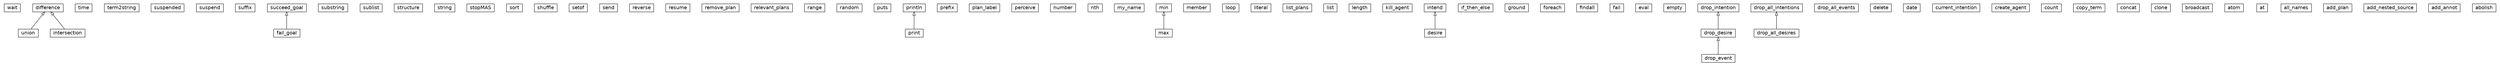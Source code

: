 #!/usr/local/bin/dot
#
# Class diagram 
# Generated by UMLGraph version 5.1 (http://www.umlgraph.org/)
#

digraph G {
	edge [fontname="Helvetica",fontsize=10,labelfontname="Helvetica",labelfontsize=10];
	node [fontname="Helvetica",fontsize=10,shape=plaintext];
	nodesep=0.25;
	ranksep=0.5;
	// jason.stdlib.wait
	c4725 [label=<<table title="jason.stdlib.wait" border="0" cellborder="1" cellspacing="0" cellpadding="2" port="p" href="./wait.html">
		<tr><td><table border="0" cellspacing="0" cellpadding="1">
<tr><td align="center" balign="center"> wait </td></tr>
		</table></td></tr>
		</table>>, fontname="Helvetica", fontcolor="black", fontsize=14.0];
	// jason.stdlib.union
	c4726 [label=<<table title="jason.stdlib.union" border="0" cellborder="1" cellspacing="0" cellpadding="2" port="p" href="./union.html">
		<tr><td><table border="0" cellspacing="0" cellpadding="1">
<tr><td align="center" balign="center"> union </td></tr>
		</table></td></tr>
		</table>>, fontname="Helvetica", fontcolor="black", fontsize=14.0];
	// jason.stdlib.time
	c4727 [label=<<table title="jason.stdlib.time" border="0" cellborder="1" cellspacing="0" cellpadding="2" port="p" href="./time.html">
		<tr><td><table border="0" cellspacing="0" cellpadding="1">
<tr><td align="center" balign="center"> time </td></tr>
		</table></td></tr>
		</table>>, fontname="Helvetica", fontcolor="black", fontsize=14.0];
	// jason.stdlib.term2string
	c4728 [label=<<table title="jason.stdlib.term2string" border="0" cellborder="1" cellspacing="0" cellpadding="2" port="p" href="./term2string.html">
		<tr><td><table border="0" cellspacing="0" cellpadding="1">
<tr><td align="center" balign="center"> term2string </td></tr>
		</table></td></tr>
		</table>>, fontname="Helvetica", fontcolor="black", fontsize=14.0];
	// jason.stdlib.suspended
	c4729 [label=<<table title="jason.stdlib.suspended" border="0" cellborder="1" cellspacing="0" cellpadding="2" port="p" href="./suspended.html">
		<tr><td><table border="0" cellspacing="0" cellpadding="1">
<tr><td align="center" balign="center"> suspended </td></tr>
		</table></td></tr>
		</table>>, fontname="Helvetica", fontcolor="black", fontsize=14.0];
	// jason.stdlib.suspend
	c4730 [label=<<table title="jason.stdlib.suspend" border="0" cellborder="1" cellspacing="0" cellpadding="2" port="p" href="./suspend.html">
		<tr><td><table border="0" cellspacing="0" cellpadding="1">
<tr><td align="center" balign="center"> suspend </td></tr>
		</table></td></tr>
		</table>>, fontname="Helvetica", fontcolor="black", fontsize=14.0];
	// jason.stdlib.suffix
	c4731 [label=<<table title="jason.stdlib.suffix" border="0" cellborder="1" cellspacing="0" cellpadding="2" port="p" href="./suffix.html">
		<tr><td><table border="0" cellspacing="0" cellpadding="1">
<tr><td align="center" balign="center"> suffix </td></tr>
		</table></td></tr>
		</table>>, fontname="Helvetica", fontcolor="black", fontsize=14.0];
	// jason.stdlib.succeed_goal
	c4732 [label=<<table title="jason.stdlib.succeed_goal" border="0" cellborder="1" cellspacing="0" cellpadding="2" port="p" href="./succeed_goal.html">
		<tr><td><table border="0" cellspacing="0" cellpadding="1">
<tr><td align="center" balign="center"> succeed_goal </td></tr>
		</table></td></tr>
		</table>>, fontname="Helvetica", fontcolor="black", fontsize=14.0];
	// jason.stdlib.substring
	c4733 [label=<<table title="jason.stdlib.substring" border="0" cellborder="1" cellspacing="0" cellpadding="2" port="p" href="./substring.html">
		<tr><td><table border="0" cellspacing="0" cellpadding="1">
<tr><td align="center" balign="center"> substring </td></tr>
		</table></td></tr>
		</table>>, fontname="Helvetica", fontcolor="black", fontsize=14.0];
	// jason.stdlib.sublist
	c4734 [label=<<table title="jason.stdlib.sublist" border="0" cellborder="1" cellspacing="0" cellpadding="2" port="p" href="./sublist.html">
		<tr><td><table border="0" cellspacing="0" cellpadding="1">
<tr><td align="center" balign="center"> sublist </td></tr>
		</table></td></tr>
		</table>>, fontname="Helvetica", fontcolor="black", fontsize=14.0];
	// jason.stdlib.structure
	c4735 [label=<<table title="jason.stdlib.structure" border="0" cellborder="1" cellspacing="0" cellpadding="2" port="p" href="./structure.html">
		<tr><td><table border="0" cellspacing="0" cellpadding="1">
<tr><td align="center" balign="center"> structure </td></tr>
		</table></td></tr>
		</table>>, fontname="Helvetica", fontcolor="black", fontsize=14.0];
	// jason.stdlib.string
	c4736 [label=<<table title="jason.stdlib.string" border="0" cellborder="1" cellspacing="0" cellpadding="2" port="p" href="./string.html">
		<tr><td><table border="0" cellspacing="0" cellpadding="1">
<tr><td align="center" balign="center"> string </td></tr>
		</table></td></tr>
		</table>>, fontname="Helvetica", fontcolor="black", fontsize=14.0];
	// jason.stdlib.stopMAS
	c4737 [label=<<table title="jason.stdlib.stopMAS" border="0" cellborder="1" cellspacing="0" cellpadding="2" port="p" href="./stopMAS.html">
		<tr><td><table border="0" cellspacing="0" cellpadding="1">
<tr><td align="center" balign="center"> stopMAS </td></tr>
		</table></td></tr>
		</table>>, fontname="Helvetica", fontcolor="black", fontsize=14.0];
	// jason.stdlib.sort
	c4738 [label=<<table title="jason.stdlib.sort" border="0" cellborder="1" cellspacing="0" cellpadding="2" port="p" href="./sort.html">
		<tr><td><table border="0" cellspacing="0" cellpadding="1">
<tr><td align="center" balign="center"> sort </td></tr>
		</table></td></tr>
		</table>>, fontname="Helvetica", fontcolor="black", fontsize=14.0];
	// jason.stdlib.shuffle
	c4739 [label=<<table title="jason.stdlib.shuffle" border="0" cellborder="1" cellspacing="0" cellpadding="2" port="p" href="./shuffle.html">
		<tr><td><table border="0" cellspacing="0" cellpadding="1">
<tr><td align="center" balign="center"> shuffle </td></tr>
		</table></td></tr>
		</table>>, fontname="Helvetica", fontcolor="black", fontsize=14.0];
	// jason.stdlib.setof
	c4740 [label=<<table title="jason.stdlib.setof" border="0" cellborder="1" cellspacing="0" cellpadding="2" port="p" href="./setof.html">
		<tr><td><table border="0" cellspacing="0" cellpadding="1">
<tr><td align="center" balign="center"> setof </td></tr>
		</table></td></tr>
		</table>>, fontname="Helvetica", fontcolor="black", fontsize=14.0];
	// jason.stdlib.send
	c4741 [label=<<table title="jason.stdlib.send" border="0" cellborder="1" cellspacing="0" cellpadding="2" port="p" href="./send.html">
		<tr><td><table border="0" cellspacing="0" cellpadding="1">
<tr><td align="center" balign="center"> send </td></tr>
		</table></td></tr>
		</table>>, fontname="Helvetica", fontcolor="black", fontsize=14.0];
	// jason.stdlib.reverse
	c4742 [label=<<table title="jason.stdlib.reverse" border="0" cellborder="1" cellspacing="0" cellpadding="2" port="p" href="./reverse.html">
		<tr><td><table border="0" cellspacing="0" cellpadding="1">
<tr><td align="center" balign="center"> reverse </td></tr>
		</table></td></tr>
		</table>>, fontname="Helvetica", fontcolor="black", fontsize=14.0];
	// jason.stdlib.resume
	c4743 [label=<<table title="jason.stdlib.resume" border="0" cellborder="1" cellspacing="0" cellpadding="2" port="p" href="./resume.html">
		<tr><td><table border="0" cellspacing="0" cellpadding="1">
<tr><td align="center" balign="center"> resume </td></tr>
		</table></td></tr>
		</table>>, fontname="Helvetica", fontcolor="black", fontsize=14.0];
	// jason.stdlib.remove_plan
	c4744 [label=<<table title="jason.stdlib.remove_plan" border="0" cellborder="1" cellspacing="0" cellpadding="2" port="p" href="./remove_plan.html">
		<tr><td><table border="0" cellspacing="0" cellpadding="1">
<tr><td align="center" balign="center"> remove_plan </td></tr>
		</table></td></tr>
		</table>>, fontname="Helvetica", fontcolor="black", fontsize=14.0];
	// jason.stdlib.relevant_plans
	c4745 [label=<<table title="jason.stdlib.relevant_plans" border="0" cellborder="1" cellspacing="0" cellpadding="2" port="p" href="./relevant_plans.html">
		<tr><td><table border="0" cellspacing="0" cellpadding="1">
<tr><td align="center" balign="center"> relevant_plans </td></tr>
		</table></td></tr>
		</table>>, fontname="Helvetica", fontcolor="black", fontsize=14.0];
	// jason.stdlib.range
	c4746 [label=<<table title="jason.stdlib.range" border="0" cellborder="1" cellspacing="0" cellpadding="2" port="p" href="./range.html">
		<tr><td><table border="0" cellspacing="0" cellpadding="1">
<tr><td align="center" balign="center"> range </td></tr>
		</table></td></tr>
		</table>>, fontname="Helvetica", fontcolor="black", fontsize=14.0];
	// jason.stdlib.random
	c4747 [label=<<table title="jason.stdlib.random" border="0" cellborder="1" cellspacing="0" cellpadding="2" port="p" href="./random.html">
		<tr><td><table border="0" cellspacing="0" cellpadding="1">
<tr><td align="center" balign="center"> random </td></tr>
		</table></td></tr>
		</table>>, fontname="Helvetica", fontcolor="black", fontsize=14.0];
	// jason.stdlib.puts
	c4748 [label=<<table title="jason.stdlib.puts" border="0" cellborder="1" cellspacing="0" cellpadding="2" port="p" href="./puts.html">
		<tr><td><table border="0" cellspacing="0" cellpadding="1">
<tr><td align="center" balign="center"> puts </td></tr>
		</table></td></tr>
		</table>>, fontname="Helvetica", fontcolor="black", fontsize=14.0];
	// jason.stdlib.println
	c4749 [label=<<table title="jason.stdlib.println" border="0" cellborder="1" cellspacing="0" cellpadding="2" port="p" href="./println.html">
		<tr><td><table border="0" cellspacing="0" cellpadding="1">
<tr><td align="center" balign="center"> println </td></tr>
		</table></td></tr>
		</table>>, fontname="Helvetica", fontcolor="black", fontsize=14.0];
	// jason.stdlib.print
	c4750 [label=<<table title="jason.stdlib.print" border="0" cellborder="1" cellspacing="0" cellpadding="2" port="p" href="./print.html">
		<tr><td><table border="0" cellspacing="0" cellpadding="1">
<tr><td align="center" balign="center"> print </td></tr>
		</table></td></tr>
		</table>>, fontname="Helvetica", fontcolor="black", fontsize=14.0];
	// jason.stdlib.prefix
	c4751 [label=<<table title="jason.stdlib.prefix" border="0" cellborder="1" cellspacing="0" cellpadding="2" port="p" href="./prefix.html">
		<tr><td><table border="0" cellspacing="0" cellpadding="1">
<tr><td align="center" balign="center"> prefix </td></tr>
		</table></td></tr>
		</table>>, fontname="Helvetica", fontcolor="black", fontsize=14.0];
	// jason.stdlib.plan_label
	c4752 [label=<<table title="jason.stdlib.plan_label" border="0" cellborder="1" cellspacing="0" cellpadding="2" port="p" href="./plan_label.html">
		<tr><td><table border="0" cellspacing="0" cellpadding="1">
<tr><td align="center" balign="center"> plan_label </td></tr>
		</table></td></tr>
		</table>>, fontname="Helvetica", fontcolor="black", fontsize=14.0];
	// jason.stdlib.perceive
	c4753 [label=<<table title="jason.stdlib.perceive" border="0" cellborder="1" cellspacing="0" cellpadding="2" port="p" href="./perceive.html">
		<tr><td><table border="0" cellspacing="0" cellpadding="1">
<tr><td align="center" balign="center"> perceive </td></tr>
		</table></td></tr>
		</table>>, fontname="Helvetica", fontcolor="black", fontsize=14.0];
	// jason.stdlib.number
	c4754 [label=<<table title="jason.stdlib.number" border="0" cellborder="1" cellspacing="0" cellpadding="2" port="p" href="./number.html">
		<tr><td><table border="0" cellspacing="0" cellpadding="1">
<tr><td align="center" balign="center"> number </td></tr>
		</table></td></tr>
		</table>>, fontname="Helvetica", fontcolor="black", fontsize=14.0];
	// jason.stdlib.nth
	c4755 [label=<<table title="jason.stdlib.nth" border="0" cellborder="1" cellspacing="0" cellpadding="2" port="p" href="./nth.html">
		<tr><td><table border="0" cellspacing="0" cellpadding="1">
<tr><td align="center" balign="center"> nth </td></tr>
		</table></td></tr>
		</table>>, fontname="Helvetica", fontcolor="black", fontsize=14.0];
	// jason.stdlib.my_name
	c4756 [label=<<table title="jason.stdlib.my_name" border="0" cellborder="1" cellspacing="0" cellpadding="2" port="p" href="./my_name.html">
		<tr><td><table border="0" cellspacing="0" cellpadding="1">
<tr><td align="center" balign="center"> my_name </td></tr>
		</table></td></tr>
		</table>>, fontname="Helvetica", fontcolor="black", fontsize=14.0];
	// jason.stdlib.min
	c4757 [label=<<table title="jason.stdlib.min" border="0" cellborder="1" cellspacing="0" cellpadding="2" port="p" href="./min.html">
		<tr><td><table border="0" cellspacing="0" cellpadding="1">
<tr><td align="center" balign="center"> min </td></tr>
		</table></td></tr>
		</table>>, fontname="Helvetica", fontcolor="black", fontsize=14.0];
	// jason.stdlib.member
	c4758 [label=<<table title="jason.stdlib.member" border="0" cellborder="1" cellspacing="0" cellpadding="2" port="p" href="./member.html">
		<tr><td><table border="0" cellspacing="0" cellpadding="1">
<tr><td align="center" balign="center"> member </td></tr>
		</table></td></tr>
		</table>>, fontname="Helvetica", fontcolor="black", fontsize=14.0];
	// jason.stdlib.max
	c4759 [label=<<table title="jason.stdlib.max" border="0" cellborder="1" cellspacing="0" cellpadding="2" port="p" href="./max.html">
		<tr><td><table border="0" cellspacing="0" cellpadding="1">
<tr><td align="center" balign="center"> max </td></tr>
		</table></td></tr>
		</table>>, fontname="Helvetica", fontcolor="black", fontsize=14.0];
	// jason.stdlib.loop
	c4760 [label=<<table title="jason.stdlib.loop" border="0" cellborder="1" cellspacing="0" cellpadding="2" port="p" href="./loop.html">
		<tr><td><table border="0" cellspacing="0" cellpadding="1">
<tr><td align="center" balign="center"> loop </td></tr>
		</table></td></tr>
		</table>>, fontname="Helvetica", fontcolor="black", fontsize=14.0];
	// jason.stdlib.literal
	c4761 [label=<<table title="jason.stdlib.literal" border="0" cellborder="1" cellspacing="0" cellpadding="2" port="p" href="./literal.html">
		<tr><td><table border="0" cellspacing="0" cellpadding="1">
<tr><td align="center" balign="center"> literal </td></tr>
		</table></td></tr>
		</table>>, fontname="Helvetica", fontcolor="black", fontsize=14.0];
	// jason.stdlib.list_plans
	c4762 [label=<<table title="jason.stdlib.list_plans" border="0" cellborder="1" cellspacing="0" cellpadding="2" port="p" href="./list_plans.html">
		<tr><td><table border="0" cellspacing="0" cellpadding="1">
<tr><td align="center" balign="center"> list_plans </td></tr>
		</table></td></tr>
		</table>>, fontname="Helvetica", fontcolor="black", fontsize=14.0];
	// jason.stdlib.list
	c4763 [label=<<table title="jason.stdlib.list" border="0" cellborder="1" cellspacing="0" cellpadding="2" port="p" href="./list.html">
		<tr><td><table border="0" cellspacing="0" cellpadding="1">
<tr><td align="center" balign="center"> list </td></tr>
		</table></td></tr>
		</table>>, fontname="Helvetica", fontcolor="black", fontsize=14.0];
	// jason.stdlib.length
	c4764 [label=<<table title="jason.stdlib.length" border="0" cellborder="1" cellspacing="0" cellpadding="2" port="p" href="./length.html">
		<tr><td><table border="0" cellspacing="0" cellpadding="1">
<tr><td align="center" balign="center"> length </td></tr>
		</table></td></tr>
		</table>>, fontname="Helvetica", fontcolor="black", fontsize=14.0];
	// jason.stdlib.kill_agent
	c4765 [label=<<table title="jason.stdlib.kill_agent" border="0" cellborder="1" cellspacing="0" cellpadding="2" port="p" href="./kill_agent.html">
		<tr><td><table border="0" cellspacing="0" cellpadding="1">
<tr><td align="center" balign="center"> kill_agent </td></tr>
		</table></td></tr>
		</table>>, fontname="Helvetica", fontcolor="black", fontsize=14.0];
	// jason.stdlib.intersection
	c4766 [label=<<table title="jason.stdlib.intersection" border="0" cellborder="1" cellspacing="0" cellpadding="2" port="p" href="./intersection.html">
		<tr><td><table border="0" cellspacing="0" cellpadding="1">
<tr><td align="center" balign="center"> intersection </td></tr>
		</table></td></tr>
		</table>>, fontname="Helvetica", fontcolor="black", fontsize=14.0];
	// jason.stdlib.intend
	c4767 [label=<<table title="jason.stdlib.intend" border="0" cellborder="1" cellspacing="0" cellpadding="2" port="p" href="./intend.html">
		<tr><td><table border="0" cellspacing="0" cellpadding="1">
<tr><td align="center" balign="center"> intend </td></tr>
		</table></td></tr>
		</table>>, fontname="Helvetica", fontcolor="black", fontsize=14.0];
	// jason.stdlib.if_then_else
	c4768 [label=<<table title="jason.stdlib.if_then_else" border="0" cellborder="1" cellspacing="0" cellpadding="2" port="p" href="./if_then_else.html">
		<tr><td><table border="0" cellspacing="0" cellpadding="1">
<tr><td align="center" balign="center"> if_then_else </td></tr>
		</table></td></tr>
		</table>>, fontname="Helvetica", fontcolor="black", fontsize=14.0];
	// jason.stdlib.ground
	c4769 [label=<<table title="jason.stdlib.ground" border="0" cellborder="1" cellspacing="0" cellpadding="2" port="p" href="./ground.html">
		<tr><td><table border="0" cellspacing="0" cellpadding="1">
<tr><td align="center" balign="center"> ground </td></tr>
		</table></td></tr>
		</table>>, fontname="Helvetica", fontcolor="black", fontsize=14.0];
	// jason.stdlib.foreach
	c4770 [label=<<table title="jason.stdlib.foreach" border="0" cellborder="1" cellspacing="0" cellpadding="2" port="p" href="./foreach.html">
		<tr><td><table border="0" cellspacing="0" cellpadding="1">
<tr><td align="center" balign="center"> foreach </td></tr>
		</table></td></tr>
		</table>>, fontname="Helvetica", fontcolor="black", fontsize=14.0];
	// jason.stdlib.findall
	c4771 [label=<<table title="jason.stdlib.findall" border="0" cellborder="1" cellspacing="0" cellpadding="2" port="p" href="./findall.html">
		<tr><td><table border="0" cellspacing="0" cellpadding="1">
<tr><td align="center" balign="center"> findall </td></tr>
		</table></td></tr>
		</table>>, fontname="Helvetica", fontcolor="black", fontsize=14.0];
	// jason.stdlib.fail_goal
	c4772 [label=<<table title="jason.stdlib.fail_goal" border="0" cellborder="1" cellspacing="0" cellpadding="2" port="p" href="./fail_goal.html">
		<tr><td><table border="0" cellspacing="0" cellpadding="1">
<tr><td align="center" balign="center"> fail_goal </td></tr>
		</table></td></tr>
		</table>>, fontname="Helvetica", fontcolor="black", fontsize=14.0];
	// jason.stdlib.fail
	c4773 [label=<<table title="jason.stdlib.fail" border="0" cellborder="1" cellspacing="0" cellpadding="2" port="p" href="./fail.html">
		<tr><td><table border="0" cellspacing="0" cellpadding="1">
<tr><td align="center" balign="center"> fail </td></tr>
		</table></td></tr>
		</table>>, fontname="Helvetica", fontcolor="black", fontsize=14.0];
	// jason.stdlib.eval
	c4774 [label=<<table title="jason.stdlib.eval" border="0" cellborder="1" cellspacing="0" cellpadding="2" port="p" href="./eval.html">
		<tr><td><table border="0" cellspacing="0" cellpadding="1">
<tr><td align="center" balign="center"> eval </td></tr>
		</table></td></tr>
		</table>>, fontname="Helvetica", fontcolor="black", fontsize=14.0];
	// jason.stdlib.empty
	c4775 [label=<<table title="jason.stdlib.empty" border="0" cellborder="1" cellspacing="0" cellpadding="2" port="p" href="./empty.html">
		<tr><td><table border="0" cellspacing="0" cellpadding="1">
<tr><td align="center" balign="center"> empty </td></tr>
		</table></td></tr>
		</table>>, fontname="Helvetica", fontcolor="black", fontsize=14.0];
	// jason.stdlib.drop_intention
	c4776 [label=<<table title="jason.stdlib.drop_intention" border="0" cellborder="1" cellspacing="0" cellpadding="2" port="p" href="./drop_intention.html">
		<tr><td><table border="0" cellspacing="0" cellpadding="1">
<tr><td align="center" balign="center"> drop_intention </td></tr>
		</table></td></tr>
		</table>>, fontname="Helvetica", fontcolor="black", fontsize=14.0];
	// jason.stdlib.drop_event
	c4777 [label=<<table title="jason.stdlib.drop_event" border="0" cellborder="1" cellspacing="0" cellpadding="2" port="p" href="./drop_event.html">
		<tr><td><table border="0" cellspacing="0" cellpadding="1">
<tr><td align="center" balign="center"> drop_event </td></tr>
		</table></td></tr>
		</table>>, fontname="Helvetica", fontcolor="black", fontsize=14.0];
	// jason.stdlib.drop_desire
	c4778 [label=<<table title="jason.stdlib.drop_desire" border="0" cellborder="1" cellspacing="0" cellpadding="2" port="p" href="./drop_desire.html">
		<tr><td><table border="0" cellspacing="0" cellpadding="1">
<tr><td align="center" balign="center"> drop_desire </td></tr>
		</table></td></tr>
		</table>>, fontname="Helvetica", fontcolor="black", fontsize=14.0];
	// jason.stdlib.drop_all_intentions
	c4779 [label=<<table title="jason.stdlib.drop_all_intentions" border="0" cellborder="1" cellspacing="0" cellpadding="2" port="p" href="./drop_all_intentions.html">
		<tr><td><table border="0" cellspacing="0" cellpadding="1">
<tr><td align="center" balign="center"> drop_all_intentions </td></tr>
		</table></td></tr>
		</table>>, fontname="Helvetica", fontcolor="black", fontsize=14.0];
	// jason.stdlib.drop_all_events
	c4780 [label=<<table title="jason.stdlib.drop_all_events" border="0" cellborder="1" cellspacing="0" cellpadding="2" port="p" href="./drop_all_events.html">
		<tr><td><table border="0" cellspacing="0" cellpadding="1">
<tr><td align="center" balign="center"> drop_all_events </td></tr>
		</table></td></tr>
		</table>>, fontname="Helvetica", fontcolor="black", fontsize=14.0];
	// jason.stdlib.drop_all_desires
	c4781 [label=<<table title="jason.stdlib.drop_all_desires" border="0" cellborder="1" cellspacing="0" cellpadding="2" port="p" href="./drop_all_desires.html">
		<tr><td><table border="0" cellspacing="0" cellpadding="1">
<tr><td align="center" balign="center"> drop_all_desires </td></tr>
		</table></td></tr>
		</table>>, fontname="Helvetica", fontcolor="black", fontsize=14.0];
	// jason.stdlib.difference
	c4782 [label=<<table title="jason.stdlib.difference" border="0" cellborder="1" cellspacing="0" cellpadding="2" port="p" href="./difference.html">
		<tr><td><table border="0" cellspacing="0" cellpadding="1">
<tr><td align="center" balign="center"> difference </td></tr>
		</table></td></tr>
		</table>>, fontname="Helvetica", fontcolor="black", fontsize=14.0];
	// jason.stdlib.desire
	c4783 [label=<<table title="jason.stdlib.desire" border="0" cellborder="1" cellspacing="0" cellpadding="2" port="p" href="./desire.html">
		<tr><td><table border="0" cellspacing="0" cellpadding="1">
<tr><td align="center" balign="center"> desire </td></tr>
		</table></td></tr>
		</table>>, fontname="Helvetica", fontcolor="black", fontsize=14.0];
	// jason.stdlib.delete
	c4784 [label=<<table title="jason.stdlib.delete" border="0" cellborder="1" cellspacing="0" cellpadding="2" port="p" href="./delete.html">
		<tr><td><table border="0" cellspacing="0" cellpadding="1">
<tr><td align="center" balign="center"> delete </td></tr>
		</table></td></tr>
		</table>>, fontname="Helvetica", fontcolor="black", fontsize=14.0];
	// jason.stdlib.date
	c4785 [label=<<table title="jason.stdlib.date" border="0" cellborder="1" cellspacing="0" cellpadding="2" port="p" href="./date.html">
		<tr><td><table border="0" cellspacing="0" cellpadding="1">
<tr><td align="center" balign="center"> date </td></tr>
		</table></td></tr>
		</table>>, fontname="Helvetica", fontcolor="black", fontsize=14.0];
	// jason.stdlib.current_intention
	c4786 [label=<<table title="jason.stdlib.current_intention" border="0" cellborder="1" cellspacing="0" cellpadding="2" port="p" href="./current_intention.html">
		<tr><td><table border="0" cellspacing="0" cellpadding="1">
<tr><td align="center" balign="center"> current_intention </td></tr>
		</table></td></tr>
		</table>>, fontname="Helvetica", fontcolor="black", fontsize=14.0];
	// jason.stdlib.create_agent
	c4787 [label=<<table title="jason.stdlib.create_agent" border="0" cellborder="1" cellspacing="0" cellpadding="2" port="p" href="./create_agent.html">
		<tr><td><table border="0" cellspacing="0" cellpadding="1">
<tr><td align="center" balign="center"> create_agent </td></tr>
		</table></td></tr>
		</table>>, fontname="Helvetica", fontcolor="black", fontsize=14.0];
	// jason.stdlib.count
	c4788 [label=<<table title="jason.stdlib.count" border="0" cellborder="1" cellspacing="0" cellpadding="2" port="p" href="./count.html">
		<tr><td><table border="0" cellspacing="0" cellpadding="1">
<tr><td align="center" balign="center"> count </td></tr>
		</table></td></tr>
		</table>>, fontname="Helvetica", fontcolor="black", fontsize=14.0];
	// jason.stdlib.copy_term
	c4789 [label=<<table title="jason.stdlib.copy_term" border="0" cellborder="1" cellspacing="0" cellpadding="2" port="p" href="./copy_term.html">
		<tr><td><table border="0" cellspacing="0" cellpadding="1">
<tr><td align="center" balign="center"> copy_term </td></tr>
		</table></td></tr>
		</table>>, fontname="Helvetica", fontcolor="black", fontsize=14.0];
	// jason.stdlib.concat
	c4790 [label=<<table title="jason.stdlib.concat" border="0" cellborder="1" cellspacing="0" cellpadding="2" port="p" href="./concat.html">
		<tr><td><table border="0" cellspacing="0" cellpadding="1">
<tr><td align="center" balign="center"> concat </td></tr>
		</table></td></tr>
		</table>>, fontname="Helvetica", fontcolor="black", fontsize=14.0];
	// jason.stdlib.clone
	c4791 [label=<<table title="jason.stdlib.clone" border="0" cellborder="1" cellspacing="0" cellpadding="2" port="p" href="./clone.html">
		<tr><td><table border="0" cellspacing="0" cellpadding="1">
<tr><td align="center" balign="center"> clone </td></tr>
		</table></td></tr>
		</table>>, fontname="Helvetica", fontcolor="black", fontsize=14.0];
	// jason.stdlib.broadcast
	c4792 [label=<<table title="jason.stdlib.broadcast" border="0" cellborder="1" cellspacing="0" cellpadding="2" port="p" href="./broadcast.html">
		<tr><td><table border="0" cellspacing="0" cellpadding="1">
<tr><td align="center" balign="center"> broadcast </td></tr>
		</table></td></tr>
		</table>>, fontname="Helvetica", fontcolor="black", fontsize=14.0];
	// jason.stdlib.atom
	c4793 [label=<<table title="jason.stdlib.atom" border="0" cellborder="1" cellspacing="0" cellpadding="2" port="p" href="./atom.html">
		<tr><td><table border="0" cellspacing="0" cellpadding="1">
<tr><td align="center" balign="center"> atom </td></tr>
		</table></td></tr>
		</table>>, fontname="Helvetica", fontcolor="black", fontsize=14.0];
	// jason.stdlib.at
	c4794 [label=<<table title="jason.stdlib.at" border="0" cellborder="1" cellspacing="0" cellpadding="2" port="p" href="./at.html">
		<tr><td><table border="0" cellspacing="0" cellpadding="1">
<tr><td align="center" balign="center"> at </td></tr>
		</table></td></tr>
		</table>>, fontname="Helvetica", fontcolor="black", fontsize=14.0];
	// jason.stdlib.all_names
	c4795 [label=<<table title="jason.stdlib.all_names" border="0" cellborder="1" cellspacing="0" cellpadding="2" port="p" href="./all_names.html">
		<tr><td><table border="0" cellspacing="0" cellpadding="1">
<tr><td align="center" balign="center"> all_names </td></tr>
		</table></td></tr>
		</table>>, fontname="Helvetica", fontcolor="black", fontsize=14.0];
	// jason.stdlib.add_plan
	c4796 [label=<<table title="jason.stdlib.add_plan" border="0" cellborder="1" cellspacing="0" cellpadding="2" port="p" href="./add_plan.html">
		<tr><td><table border="0" cellspacing="0" cellpadding="1">
<tr><td align="center" balign="center"> add_plan </td></tr>
		</table></td></tr>
		</table>>, fontname="Helvetica", fontcolor="black", fontsize=14.0];
	// jason.stdlib.add_nested_source
	c4797 [label=<<table title="jason.stdlib.add_nested_source" border="0" cellborder="1" cellspacing="0" cellpadding="2" port="p" href="./add_nested_source.html">
		<tr><td><table border="0" cellspacing="0" cellpadding="1">
<tr><td align="center" balign="center"> add_nested_source </td></tr>
		</table></td></tr>
		</table>>, fontname="Helvetica", fontcolor="black", fontsize=14.0];
	// jason.stdlib.add_annot
	c4798 [label=<<table title="jason.stdlib.add_annot" border="0" cellborder="1" cellspacing="0" cellpadding="2" port="p" href="./add_annot.html">
		<tr><td><table border="0" cellspacing="0" cellpadding="1">
<tr><td align="center" balign="center"> add_annot </td></tr>
		</table></td></tr>
		</table>>, fontname="Helvetica", fontcolor="black", fontsize=14.0];
	// jason.stdlib.abolish
	c4799 [label=<<table title="jason.stdlib.abolish" border="0" cellborder="1" cellspacing="0" cellpadding="2" port="p" href="./abolish.html">
		<tr><td><table border="0" cellspacing="0" cellpadding="1">
<tr><td align="center" balign="center"> abolish </td></tr>
		</table></td></tr>
		</table>>, fontname="Helvetica", fontcolor="black", fontsize=14.0];
	//jason.stdlib.union extends jason.stdlib.difference
	c4782:p -> c4726:p [dir=back,arrowtail=empty];
	//jason.stdlib.print extends jason.stdlib.println
	c4749:p -> c4750:p [dir=back,arrowtail=empty];
	//jason.stdlib.max extends jason.stdlib.min
	c4757:p -> c4759:p [dir=back,arrowtail=empty];
	//jason.stdlib.intersection extends jason.stdlib.difference
	c4782:p -> c4766:p [dir=back,arrowtail=empty];
	//jason.stdlib.fail_goal extends jason.stdlib.succeed_goal
	c4732:p -> c4772:p [dir=back,arrowtail=empty];
	//jason.stdlib.drop_event extends jason.stdlib.drop_desire
	c4778:p -> c4777:p [dir=back,arrowtail=empty];
	//jason.stdlib.drop_desire extends jason.stdlib.drop_intention
	c4776:p -> c4778:p [dir=back,arrowtail=empty];
	//jason.stdlib.drop_all_desires extends jason.stdlib.drop_all_intentions
	c4779:p -> c4781:p [dir=back,arrowtail=empty];
	//jason.stdlib.desire extends jason.stdlib.intend
	c4767:p -> c4783:p [dir=back,arrowtail=empty];
}

